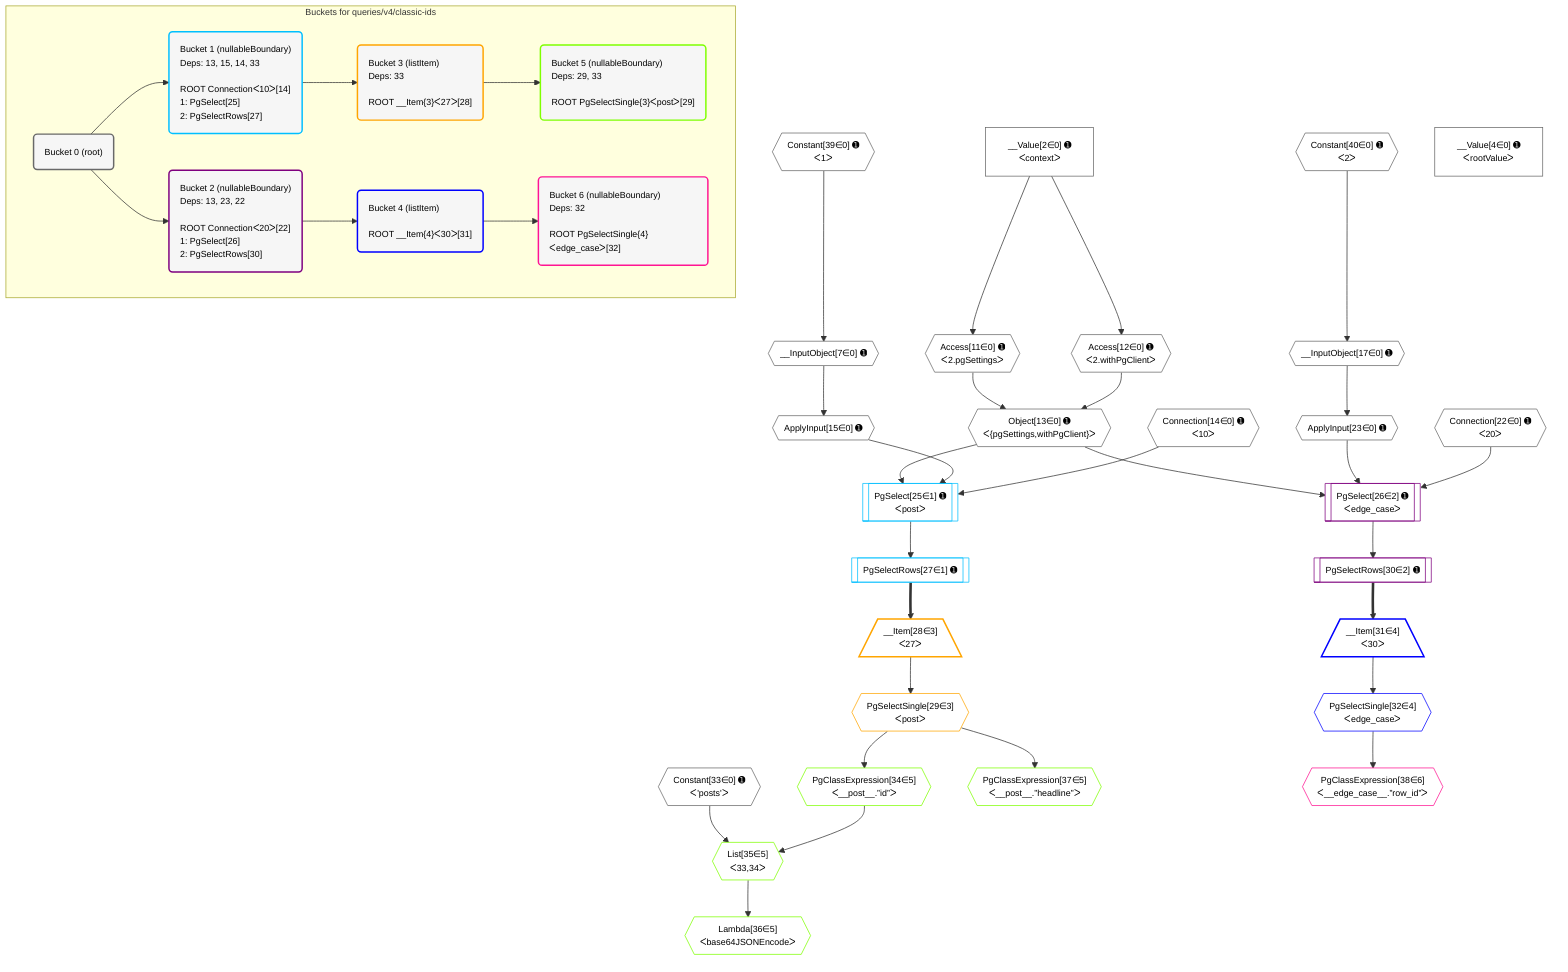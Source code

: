 %%{init: {'themeVariables': { 'fontSize': '12px'}}}%%
graph TD
    classDef path fill:#eee,stroke:#000,color:#000
    classDef plan fill:#fff,stroke-width:1px,color:#000
    classDef itemplan fill:#fff,stroke-width:2px,color:#000
    classDef unbatchedplan fill:#dff,stroke-width:1px,color:#000
    classDef sideeffectplan fill:#fcc,stroke-width:2px,color:#000
    classDef bucket fill:#f6f6f6,color:#000,stroke-width:2px,text-align:left

    subgraph "Buckets for queries/v4/classic-ids"
    Bucket0("Bucket 0 (root)"):::bucket
    Bucket1("Bucket 1 (nullableBoundary)<br />Deps: 13, 15, 14, 33<br /><br />ROOT Connectionᐸ10ᐳ[14]<br />1: PgSelect[25]<br />2: PgSelectRows[27]"):::bucket
    Bucket2("Bucket 2 (nullableBoundary)<br />Deps: 13, 23, 22<br /><br />ROOT Connectionᐸ20ᐳ[22]<br />1: PgSelect[26]<br />2: PgSelectRows[30]"):::bucket
    Bucket3("Bucket 3 (listItem)<br />Deps: 33<br /><br />ROOT __Item{3}ᐸ27ᐳ[28]"):::bucket
    Bucket4("Bucket 4 (listItem)<br /><br />ROOT __Item{4}ᐸ30ᐳ[31]"):::bucket
    Bucket5("Bucket 5 (nullableBoundary)<br />Deps: 29, 33<br /><br />ROOT PgSelectSingle{3}ᐸpostᐳ[29]"):::bucket
    Bucket6("Bucket 6 (nullableBoundary)<br />Deps: 32<br /><br />ROOT PgSelectSingle{4}ᐸedge_caseᐳ[32]"):::bucket
    end
    Bucket0 --> Bucket1 & Bucket2
    Bucket1 --> Bucket3
    Bucket2 --> Bucket4
    Bucket3 --> Bucket5
    Bucket4 --> Bucket6

    %% plan dependencies
    __InputObject7{{"__InputObject[7∈0] ➊"}}:::plan
    Constant39{{"Constant[39∈0] ➊<br />ᐸ1ᐳ"}}:::plan
    Constant39 --> __InputObject7
    Object13{{"Object[13∈0] ➊<br />ᐸ{pgSettings,withPgClient}ᐳ"}}:::plan
    Access11{{"Access[11∈0] ➊<br />ᐸ2.pgSettingsᐳ"}}:::plan
    Access12{{"Access[12∈0] ➊<br />ᐸ2.withPgClientᐳ"}}:::plan
    Access11 & Access12 --> Object13
    __InputObject17{{"__InputObject[17∈0] ➊"}}:::plan
    Constant40{{"Constant[40∈0] ➊<br />ᐸ2ᐳ"}}:::plan
    Constant40 --> __InputObject17
    __Value2["__Value[2∈0] ➊<br />ᐸcontextᐳ"]:::plan
    __Value2 --> Access11
    __Value2 --> Access12
    ApplyInput15{{"ApplyInput[15∈0] ➊"}}:::plan
    __InputObject7 --> ApplyInput15
    ApplyInput23{{"ApplyInput[23∈0] ➊"}}:::plan
    __InputObject17 --> ApplyInput23
    __Value4["__Value[4∈0] ➊<br />ᐸrootValueᐳ"]:::plan
    Connection14{{"Connection[14∈0] ➊<br />ᐸ10ᐳ"}}:::plan
    Connection22{{"Connection[22∈0] ➊<br />ᐸ20ᐳ"}}:::plan
    Constant33{{"Constant[33∈0] ➊<br />ᐸ'posts'ᐳ"}}:::plan
    PgSelect25[["PgSelect[25∈1] ➊<br />ᐸpostᐳ"]]:::plan
    Object13 & ApplyInput15 & Connection14 --> PgSelect25
    PgSelectRows27[["PgSelectRows[27∈1] ➊"]]:::plan
    PgSelect25 --> PgSelectRows27
    __Item28[/"__Item[28∈3]<br />ᐸ27ᐳ"\]:::itemplan
    PgSelectRows27 ==> __Item28
    PgSelectSingle29{{"PgSelectSingle[29∈3]<br />ᐸpostᐳ"}}:::plan
    __Item28 --> PgSelectSingle29
    List35{{"List[35∈5]<br />ᐸ33,34ᐳ"}}:::plan
    PgClassExpression34{{"PgClassExpression[34∈5]<br />ᐸ__post__.”id”ᐳ"}}:::plan
    Constant33 & PgClassExpression34 --> List35
    PgSelectSingle29 --> PgClassExpression34
    Lambda36{{"Lambda[36∈5]<br />ᐸbase64JSONEncodeᐳ"}}:::plan
    List35 --> Lambda36
    PgClassExpression37{{"PgClassExpression[37∈5]<br />ᐸ__post__.”headline”ᐳ"}}:::plan
    PgSelectSingle29 --> PgClassExpression37
    PgSelect26[["PgSelect[26∈2] ➊<br />ᐸedge_caseᐳ"]]:::plan
    Object13 & ApplyInput23 & Connection22 --> PgSelect26
    PgSelectRows30[["PgSelectRows[30∈2] ➊"]]:::plan
    PgSelect26 --> PgSelectRows30
    __Item31[/"__Item[31∈4]<br />ᐸ30ᐳ"\]:::itemplan
    PgSelectRows30 ==> __Item31
    PgSelectSingle32{{"PgSelectSingle[32∈4]<br />ᐸedge_caseᐳ"}}:::plan
    __Item31 --> PgSelectSingle32
    PgClassExpression38{{"PgClassExpression[38∈6]<br />ᐸ__edge_case__.”row_id”ᐳ"}}:::plan
    PgSelectSingle32 --> PgClassExpression38

    %% define steps
    classDef bucket0 stroke:#696969
    class Bucket0,__Value2,__Value4,__InputObject7,Access11,Access12,Object13,Connection14,ApplyInput15,__InputObject17,Connection22,ApplyInput23,Constant33,Constant39,Constant40 bucket0
    classDef bucket1 stroke:#00bfff
    class Bucket1,PgSelect25,PgSelectRows27 bucket1
    classDef bucket2 stroke:#7f007f
    class Bucket2,PgSelect26,PgSelectRows30 bucket2
    classDef bucket3 stroke:#ffa500
    class Bucket3,__Item28,PgSelectSingle29 bucket3
    classDef bucket4 stroke:#0000ff
    class Bucket4,__Item31,PgSelectSingle32 bucket4
    classDef bucket5 stroke:#7fff00
    class Bucket5,PgClassExpression34,List35,Lambda36,PgClassExpression37 bucket5
    classDef bucket6 stroke:#ff1493
    class Bucket6,PgClassExpression38 bucket6